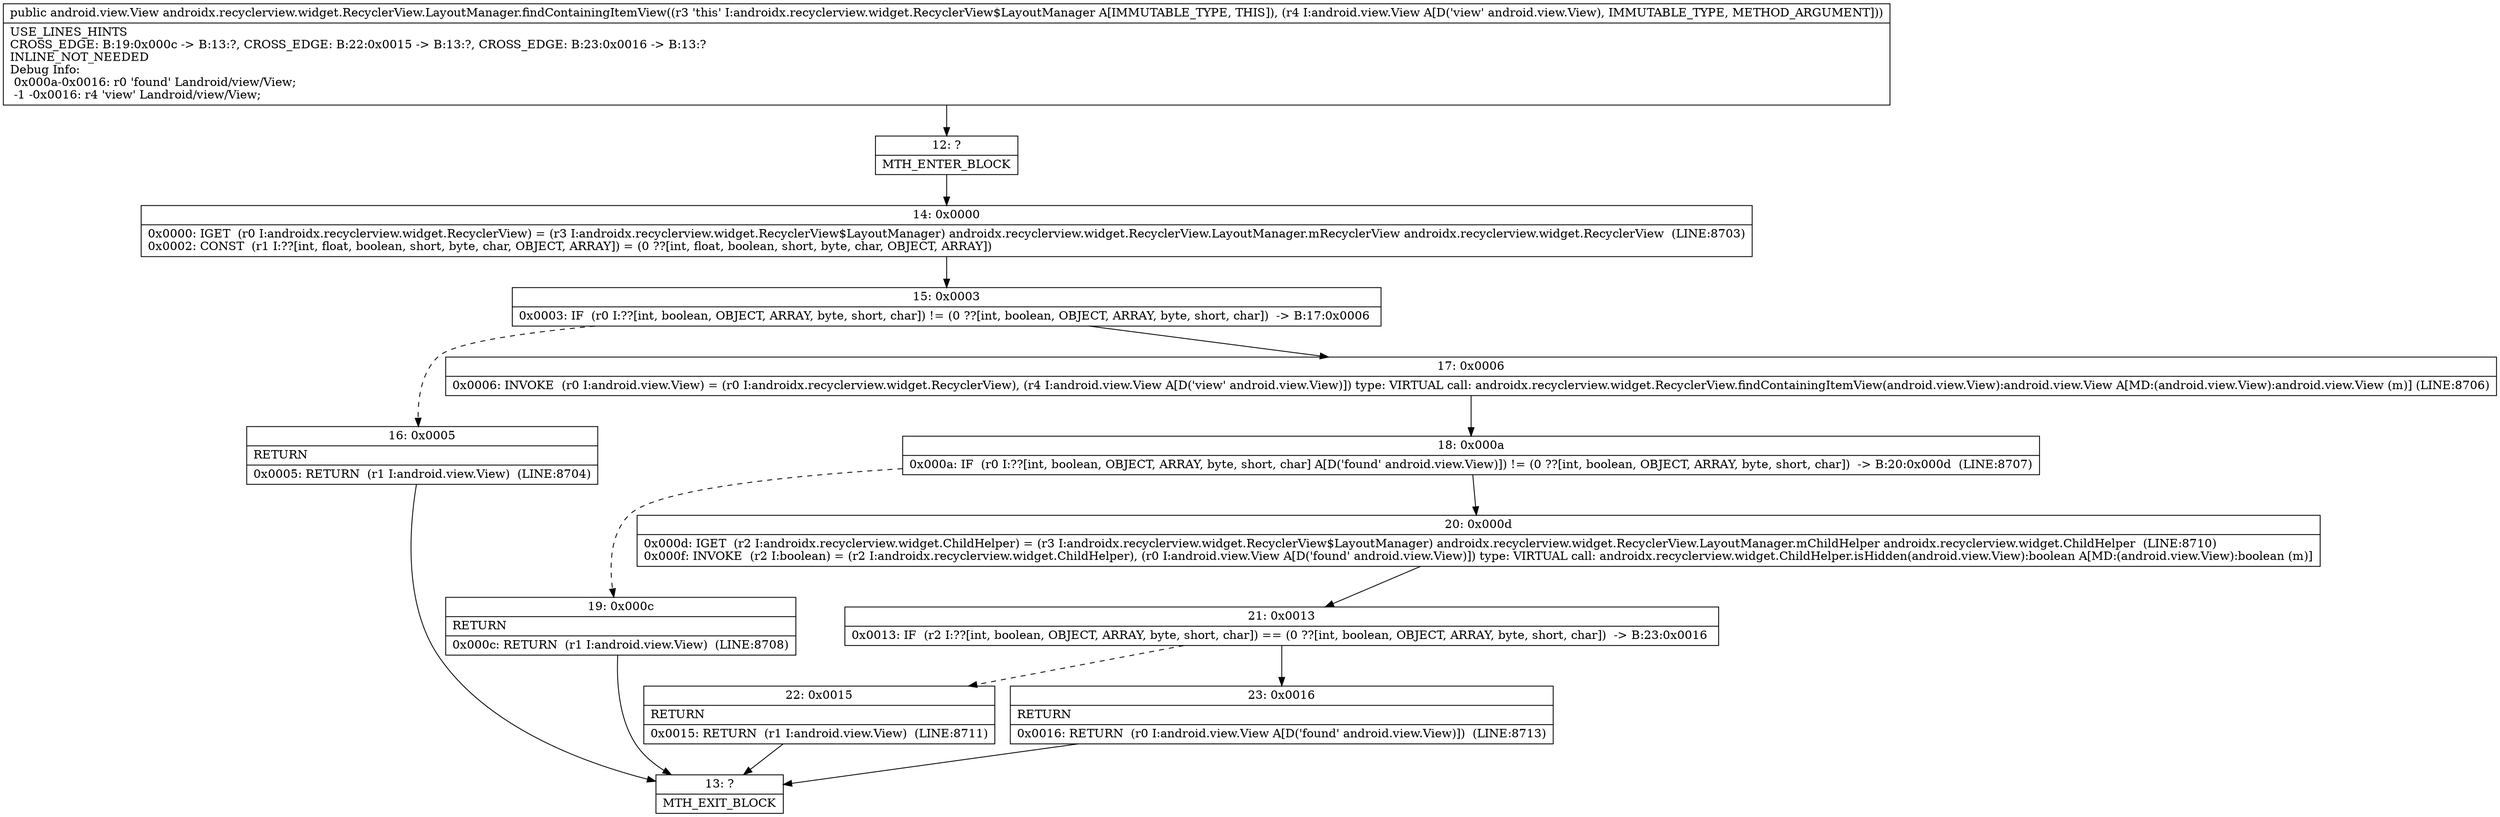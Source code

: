 digraph "CFG forandroidx.recyclerview.widget.RecyclerView.LayoutManager.findContainingItemView(Landroid\/view\/View;)Landroid\/view\/View;" {
Node_12 [shape=record,label="{12\:\ ?|MTH_ENTER_BLOCK\l}"];
Node_14 [shape=record,label="{14\:\ 0x0000|0x0000: IGET  (r0 I:androidx.recyclerview.widget.RecyclerView) = (r3 I:androidx.recyclerview.widget.RecyclerView$LayoutManager) androidx.recyclerview.widget.RecyclerView.LayoutManager.mRecyclerView androidx.recyclerview.widget.RecyclerView  (LINE:8703)\l0x0002: CONST  (r1 I:??[int, float, boolean, short, byte, char, OBJECT, ARRAY]) = (0 ??[int, float, boolean, short, byte, char, OBJECT, ARRAY]) \l}"];
Node_15 [shape=record,label="{15\:\ 0x0003|0x0003: IF  (r0 I:??[int, boolean, OBJECT, ARRAY, byte, short, char]) != (0 ??[int, boolean, OBJECT, ARRAY, byte, short, char])  \-\> B:17:0x0006 \l}"];
Node_16 [shape=record,label="{16\:\ 0x0005|RETURN\l|0x0005: RETURN  (r1 I:android.view.View)  (LINE:8704)\l}"];
Node_13 [shape=record,label="{13\:\ ?|MTH_EXIT_BLOCK\l}"];
Node_17 [shape=record,label="{17\:\ 0x0006|0x0006: INVOKE  (r0 I:android.view.View) = (r0 I:androidx.recyclerview.widget.RecyclerView), (r4 I:android.view.View A[D('view' android.view.View)]) type: VIRTUAL call: androidx.recyclerview.widget.RecyclerView.findContainingItemView(android.view.View):android.view.View A[MD:(android.view.View):android.view.View (m)] (LINE:8706)\l}"];
Node_18 [shape=record,label="{18\:\ 0x000a|0x000a: IF  (r0 I:??[int, boolean, OBJECT, ARRAY, byte, short, char] A[D('found' android.view.View)]) != (0 ??[int, boolean, OBJECT, ARRAY, byte, short, char])  \-\> B:20:0x000d  (LINE:8707)\l}"];
Node_19 [shape=record,label="{19\:\ 0x000c|RETURN\l|0x000c: RETURN  (r1 I:android.view.View)  (LINE:8708)\l}"];
Node_20 [shape=record,label="{20\:\ 0x000d|0x000d: IGET  (r2 I:androidx.recyclerview.widget.ChildHelper) = (r3 I:androidx.recyclerview.widget.RecyclerView$LayoutManager) androidx.recyclerview.widget.RecyclerView.LayoutManager.mChildHelper androidx.recyclerview.widget.ChildHelper  (LINE:8710)\l0x000f: INVOKE  (r2 I:boolean) = (r2 I:androidx.recyclerview.widget.ChildHelper), (r0 I:android.view.View A[D('found' android.view.View)]) type: VIRTUAL call: androidx.recyclerview.widget.ChildHelper.isHidden(android.view.View):boolean A[MD:(android.view.View):boolean (m)]\l}"];
Node_21 [shape=record,label="{21\:\ 0x0013|0x0013: IF  (r2 I:??[int, boolean, OBJECT, ARRAY, byte, short, char]) == (0 ??[int, boolean, OBJECT, ARRAY, byte, short, char])  \-\> B:23:0x0016 \l}"];
Node_22 [shape=record,label="{22\:\ 0x0015|RETURN\l|0x0015: RETURN  (r1 I:android.view.View)  (LINE:8711)\l}"];
Node_23 [shape=record,label="{23\:\ 0x0016|RETURN\l|0x0016: RETURN  (r0 I:android.view.View A[D('found' android.view.View)])  (LINE:8713)\l}"];
MethodNode[shape=record,label="{public android.view.View androidx.recyclerview.widget.RecyclerView.LayoutManager.findContainingItemView((r3 'this' I:androidx.recyclerview.widget.RecyclerView$LayoutManager A[IMMUTABLE_TYPE, THIS]), (r4 I:android.view.View A[D('view' android.view.View), IMMUTABLE_TYPE, METHOD_ARGUMENT]))  | USE_LINES_HINTS\lCROSS_EDGE: B:19:0x000c \-\> B:13:?, CROSS_EDGE: B:22:0x0015 \-\> B:13:?, CROSS_EDGE: B:23:0x0016 \-\> B:13:?\lINLINE_NOT_NEEDED\lDebug Info:\l  0x000a\-0x0016: r0 'found' Landroid\/view\/View;\l  \-1 \-0x0016: r4 'view' Landroid\/view\/View;\l}"];
MethodNode -> Node_12;Node_12 -> Node_14;
Node_14 -> Node_15;
Node_15 -> Node_16[style=dashed];
Node_15 -> Node_17;
Node_16 -> Node_13;
Node_17 -> Node_18;
Node_18 -> Node_19[style=dashed];
Node_18 -> Node_20;
Node_19 -> Node_13;
Node_20 -> Node_21;
Node_21 -> Node_22[style=dashed];
Node_21 -> Node_23;
Node_22 -> Node_13;
Node_23 -> Node_13;
}

